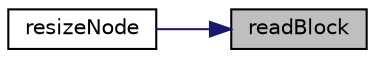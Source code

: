 digraph "readBlock"
{
 // LATEX_PDF_SIZE
  edge [fontname="Helvetica",fontsize="10",labelfontname="Helvetica",labelfontsize="10"];
  node [fontname="Helvetica",fontsize="10",shape=record];
  rankdir="RL";
  Node1 [label="readBlock",height=0.2,width=0.4,color="black", fillcolor="grey75", style="filled", fontcolor="black",tooltip="Reads numBlock from storage into buffer."];
  Node1 -> Node2 [dir="back",color="midnightblue",fontsize="10",style="solid",fontname="Helvetica"];
  Node2 [label="resizeNode",height=0.2,width=0.4,color="black", fillcolor="white", style="filled",URL="$fuse_lib_8c.html#a843c835f592322d0dc24333633f96442",tooltip="Modifies the data size originally reserved by an inode, reserving or removing space if needed."];
}
